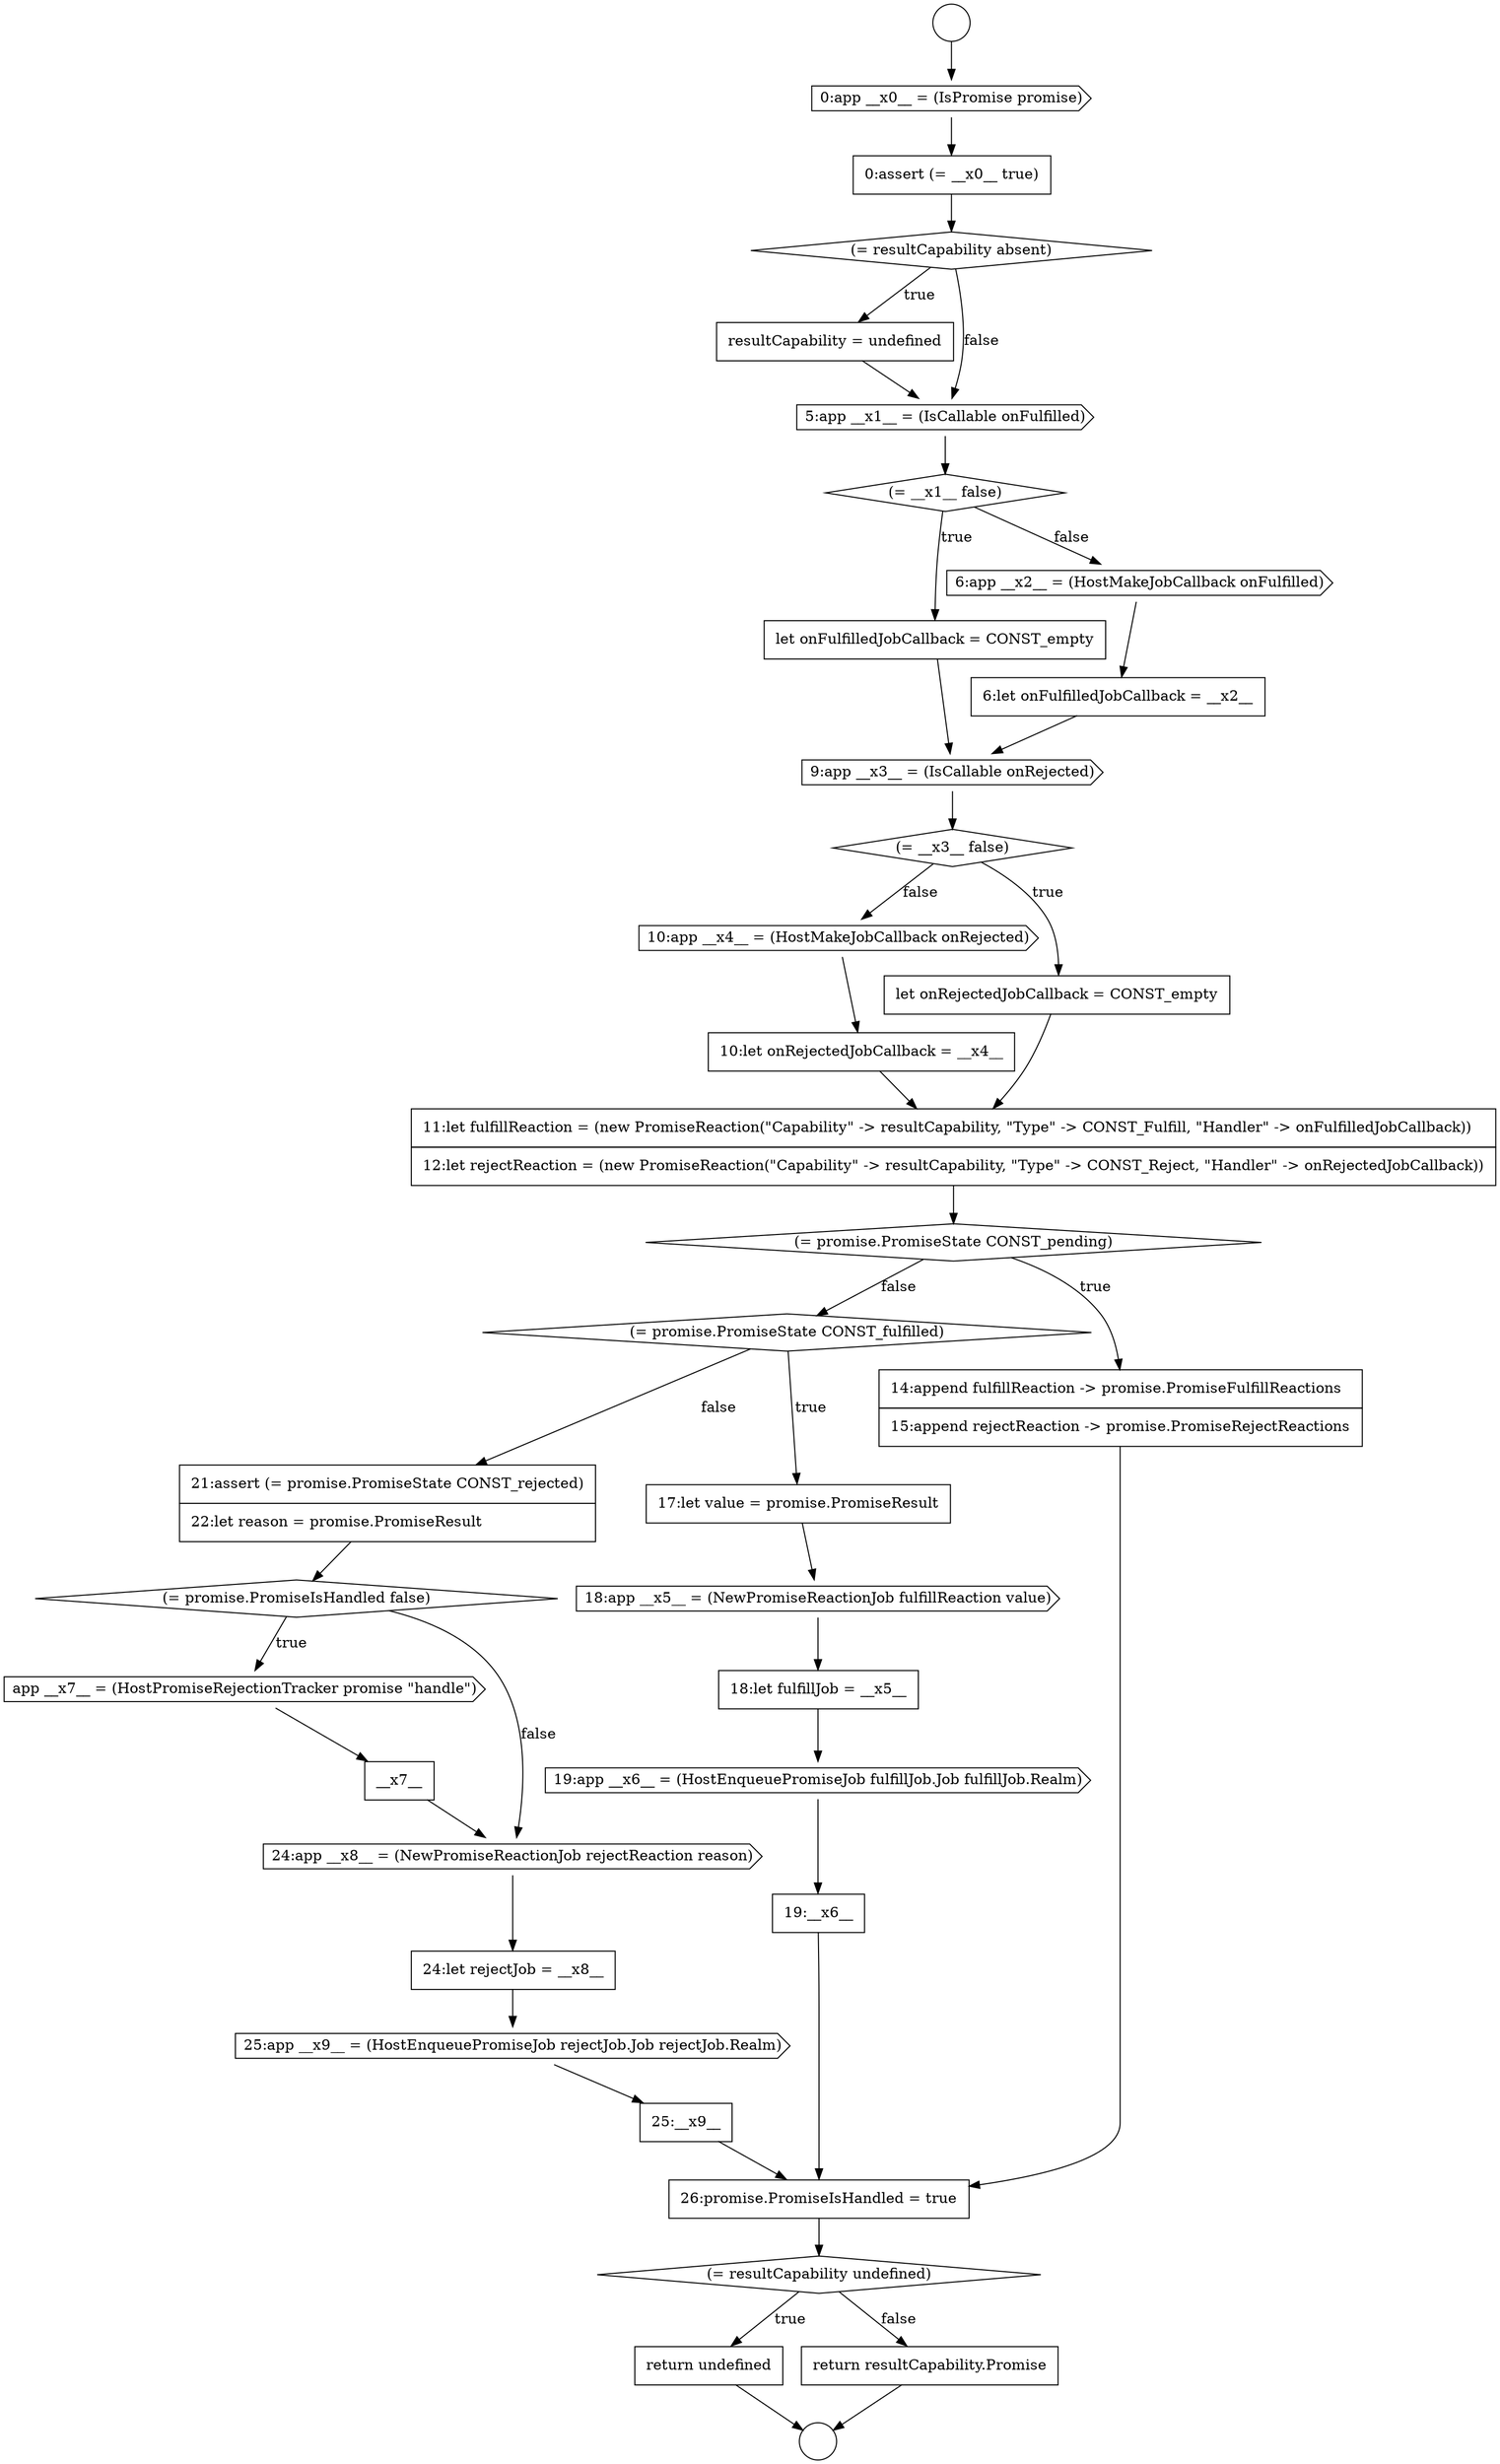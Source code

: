 digraph {
  node19406 [shape=none, margin=0, label=<<font color="black">
    <table border="0" cellborder="1" cellspacing="0" cellpadding="10">
      <tr><td align="left">let onFulfilledJobCallback = CONST_empty</td></tr>
    </table>
  </font>> color="black" fillcolor="white" style=filled]
  node19423 [shape=none, margin=0, label=<<font color="black">
    <table border="0" cellborder="1" cellspacing="0" cellpadding="10">
      <tr><td align="left">21:assert (= promise.PromiseState CONST_rejected)</td></tr>
      <tr><td align="left">22:let reason = promise.PromiseResult</td></tr>
    </table>
  </font>> color="black" fillcolor="white" style=filled]
  node19414 [shape=none, margin=0, label=<<font color="black">
    <table border="0" cellborder="1" cellspacing="0" cellpadding="10">
      <tr><td align="left">11:let fulfillReaction = (new PromiseReaction(&quot;Capability&quot; -&gt; resultCapability, &quot;Type&quot; -&gt; CONST_Fulfill, &quot;Handler&quot; -&gt; onFulfilledJobCallback))</td></tr>
      <tr><td align="left">12:let rejectReaction = (new PromiseReaction(&quot;Capability&quot; -&gt; resultCapability, &quot;Type&quot; -&gt; CONST_Reject, &quot;Handler&quot; -&gt; onRejectedJobCallback))</td></tr>
    </table>
  </font>> color="black" fillcolor="white" style=filled]
  node19401 [shape=none, margin=0, label=<<font color="black">
    <table border="0" cellborder="1" cellspacing="0" cellpadding="10">
      <tr><td align="left">0:assert (= __x0__ true)</td></tr>
    </table>
  </font>> color="black" fillcolor="white" style=filled]
  node19405 [shape=diamond, label=<<font color="black">(= __x1__ false)</font>> color="black" fillcolor="white" style=filled]
  node19433 [shape=none, margin=0, label=<<font color="black">
    <table border="0" cellborder="1" cellspacing="0" cellpadding="10">
      <tr><td align="left">return undefined</td></tr>
    </table>
  </font>> color="black" fillcolor="white" style=filled]
  node19425 [shape=cds, label=<<font color="black">app __x7__ = (HostPromiseRejectionTracker promise &quot;handle&quot;)</font>> color="black" fillcolor="white" style=filled]
  node19418 [shape=none, margin=0, label=<<font color="black">
    <table border="0" cellborder="1" cellspacing="0" cellpadding="10">
      <tr><td align="left">17:let value = promise.PromiseResult</td></tr>
    </table>
  </font>> color="black" fillcolor="white" style=filled]
  node19412 [shape=cds, label=<<font color="black">10:app __x4__ = (HostMakeJobCallback onRejected)</font>> color="black" fillcolor="white" style=filled]
  node19417 [shape=diamond, label=<<font color="black">(= promise.PromiseState CONST_fulfilled)</font>> color="black" fillcolor="white" style=filled]
  node19408 [shape=none, margin=0, label=<<font color="black">
    <table border="0" cellborder="1" cellspacing="0" cellpadding="10">
      <tr><td align="left">6:let onFulfilledJobCallback = __x2__</td></tr>
    </table>
  </font>> color="black" fillcolor="white" style=filled]
  node19421 [shape=cds, label=<<font color="black">19:app __x6__ = (HostEnqueuePromiseJob fulfillJob.Job fulfillJob.Realm)</font>> color="black" fillcolor="white" style=filled]
  node19399 [shape=circle label=" " color="black" fillcolor="white" style=filled]
  node19407 [shape=cds, label=<<font color="black">6:app __x2__ = (HostMakeJobCallback onFulfilled)</font>> color="black" fillcolor="white" style=filled]
  node19424 [shape=diamond, label=<<font color="black">(= promise.PromiseIsHandled false)</font>> color="black" fillcolor="white" style=filled]
  node19403 [shape=none, margin=0, label=<<font color="black">
    <table border="0" cellborder="1" cellspacing="0" cellpadding="10">
      <tr><td align="left">resultCapability = undefined</td></tr>
    </table>
  </font>> color="black" fillcolor="white" style=filled]
  node19427 [shape=cds, label=<<font color="black">24:app __x8__ = (NewPromiseReactionJob rejectReaction reason)</font>> color="black" fillcolor="white" style=filled]
  node19410 [shape=diamond, label=<<font color="black">(= __x3__ false)</font>> color="black" fillcolor="white" style=filled]
  node19419 [shape=cds, label=<<font color="black">18:app __x5__ = (NewPromiseReactionJob fulfillReaction value)</font>> color="black" fillcolor="white" style=filled]
  node19434 [shape=none, margin=0, label=<<font color="black">
    <table border="0" cellborder="1" cellspacing="0" cellpadding="10">
      <tr><td align="left">return resultCapability.Promise</td></tr>
    </table>
  </font>> color="black" fillcolor="white" style=filled]
  node19402 [shape=diamond, label=<<font color="black">(= resultCapability absent)</font>> color="black" fillcolor="white" style=filled]
  node19411 [shape=none, margin=0, label=<<font color="black">
    <table border="0" cellborder="1" cellspacing="0" cellpadding="10">
      <tr><td align="left">let onRejectedJobCallback = CONST_empty</td></tr>
    </table>
  </font>> color="black" fillcolor="white" style=filled]
  node19428 [shape=none, margin=0, label=<<font color="black">
    <table border="0" cellborder="1" cellspacing="0" cellpadding="10">
      <tr><td align="left">24:let rejectJob = __x8__</td></tr>
    </table>
  </font>> color="black" fillcolor="white" style=filled]
  node19422 [shape=none, margin=0, label=<<font color="black">
    <table border="0" cellborder="1" cellspacing="0" cellpadding="10">
      <tr><td align="left">19:__x6__</td></tr>
    </table>
  </font>> color="black" fillcolor="white" style=filled]
  node19430 [shape=none, margin=0, label=<<font color="black">
    <table border="0" cellborder="1" cellspacing="0" cellpadding="10">
      <tr><td align="left">25:__x9__</td></tr>
    </table>
  </font>> color="black" fillcolor="white" style=filled]
  node19398 [shape=circle label=" " color="black" fillcolor="white" style=filled]
  node19415 [shape=diamond, label=<<font color="black">(= promise.PromiseState CONST_pending)</font>> color="black" fillcolor="white" style=filled]
  node19404 [shape=cds, label=<<font color="black">5:app __x1__ = (IsCallable onFulfilled)</font>> color="black" fillcolor="white" style=filled]
  node19426 [shape=none, margin=0, label=<<font color="black">
    <table border="0" cellborder="1" cellspacing="0" cellpadding="10">
      <tr><td align="left">__x7__</td></tr>
    </table>
  </font>> color="black" fillcolor="white" style=filled]
  node19409 [shape=cds, label=<<font color="black">9:app __x3__ = (IsCallable onRejected)</font>> color="black" fillcolor="white" style=filled]
  node19431 [shape=none, margin=0, label=<<font color="black">
    <table border="0" cellborder="1" cellspacing="0" cellpadding="10">
      <tr><td align="left">26:promise.PromiseIsHandled = true</td></tr>
    </table>
  </font>> color="black" fillcolor="white" style=filled]
  node19429 [shape=cds, label=<<font color="black">25:app __x9__ = (HostEnqueuePromiseJob rejectJob.Job rejectJob.Realm)</font>> color="black" fillcolor="white" style=filled]
  node19416 [shape=none, margin=0, label=<<font color="black">
    <table border="0" cellborder="1" cellspacing="0" cellpadding="10">
      <tr><td align="left">14:append fulfillReaction -&gt; promise.PromiseFulfillReactions</td></tr>
      <tr><td align="left">15:append rejectReaction -&gt; promise.PromiseRejectReactions</td></tr>
    </table>
  </font>> color="black" fillcolor="white" style=filled]
  node19432 [shape=diamond, label=<<font color="black">(= resultCapability undefined)</font>> color="black" fillcolor="white" style=filled]
  node19420 [shape=none, margin=0, label=<<font color="black">
    <table border="0" cellborder="1" cellspacing="0" cellpadding="10">
      <tr><td align="left">18:let fulfillJob = __x5__</td></tr>
    </table>
  </font>> color="black" fillcolor="white" style=filled]
  node19400 [shape=cds, label=<<font color="black">0:app __x0__ = (IsPromise promise)</font>> color="black" fillcolor="white" style=filled]
  node19413 [shape=none, margin=0, label=<<font color="black">
    <table border="0" cellborder="1" cellspacing="0" cellpadding="10">
      <tr><td align="left">10:let onRejectedJobCallback = __x4__</td></tr>
    </table>
  </font>> color="black" fillcolor="white" style=filled]
  node19411 -> node19414 [ color="black"]
  node19413 -> node19414 [ color="black"]
  node19414 -> node19415 [ color="black"]
  node19424 -> node19425 [label=<<font color="black">true</font>> color="black"]
  node19424 -> node19427 [label=<<font color="black">false</font>> color="black"]
  node19408 -> node19409 [ color="black"]
  node19409 -> node19410 [ color="black"]
  node19419 -> node19420 [ color="black"]
  node19415 -> node19416 [label=<<font color="black">true</font>> color="black"]
  node19415 -> node19417 [label=<<font color="black">false</font>> color="black"]
  node19434 -> node19399 [ color="black"]
  node19429 -> node19430 [ color="black"]
  node19407 -> node19408 [ color="black"]
  node19410 -> node19411 [label=<<font color="black">true</font>> color="black"]
  node19410 -> node19412 [label=<<font color="black">false</font>> color="black"]
  node19428 -> node19429 [ color="black"]
  node19406 -> node19409 [ color="black"]
  node19433 -> node19399 [ color="black"]
  node19418 -> node19419 [ color="black"]
  node19401 -> node19402 [ color="black"]
  node19431 -> node19432 [ color="black"]
  node19412 -> node19413 [ color="black"]
  node19422 -> node19431 [ color="black"]
  node19421 -> node19422 [ color="black"]
  node19420 -> node19421 [ color="black"]
  node19416 -> node19431 [ color="black"]
  node19425 -> node19426 [ color="black"]
  node19402 -> node19403 [label=<<font color="black">true</font>> color="black"]
  node19402 -> node19404 [label=<<font color="black">false</font>> color="black"]
  node19400 -> node19401 [ color="black"]
  node19404 -> node19405 [ color="black"]
  node19398 -> node19400 [ color="black"]
  node19427 -> node19428 [ color="black"]
  node19403 -> node19404 [ color="black"]
  node19405 -> node19406 [label=<<font color="black">true</font>> color="black"]
  node19405 -> node19407 [label=<<font color="black">false</font>> color="black"]
  node19417 -> node19418 [label=<<font color="black">true</font>> color="black"]
  node19417 -> node19423 [label=<<font color="black">false</font>> color="black"]
  node19432 -> node19433 [label=<<font color="black">true</font>> color="black"]
  node19432 -> node19434 [label=<<font color="black">false</font>> color="black"]
  node19430 -> node19431 [ color="black"]
  node19426 -> node19427 [ color="black"]
  node19423 -> node19424 [ color="black"]
}
